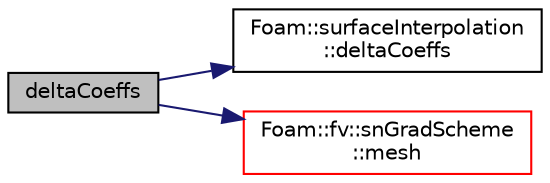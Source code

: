 digraph "deltaCoeffs"
{
  bgcolor="transparent";
  edge [fontname="Helvetica",fontsize="10",labelfontname="Helvetica",labelfontsize="10"];
  node [fontname="Helvetica",fontsize="10",shape=record];
  rankdir="LR";
  Node1 [label="deltaCoeffs",height=0.2,width=0.4,color="black", fillcolor="grey75", style="filled", fontcolor="black"];
  Node1 -> Node2 [color="midnightblue",fontsize="10",style="solid",fontname="Helvetica"];
  Node2 [label="Foam::surfaceInterpolation\l::deltaCoeffs",height=0.2,width=0.4,color="black",URL="$a02493.html#a63759eb0ab60d6075b562a97a9589123",tooltip="Return reference to cell-centre difference coefficients. "];
  Node1 -> Node3 [color="midnightblue",fontsize="10",style="solid",fontname="Helvetica"];
  Node3 [label="Foam::fv::snGradScheme\l::mesh",height=0.2,width=0.4,color="red",URL="$a02371.html#a9687e6999ad5ae21072ec74623f049ff",tooltip="Return mesh reference. "];
}
